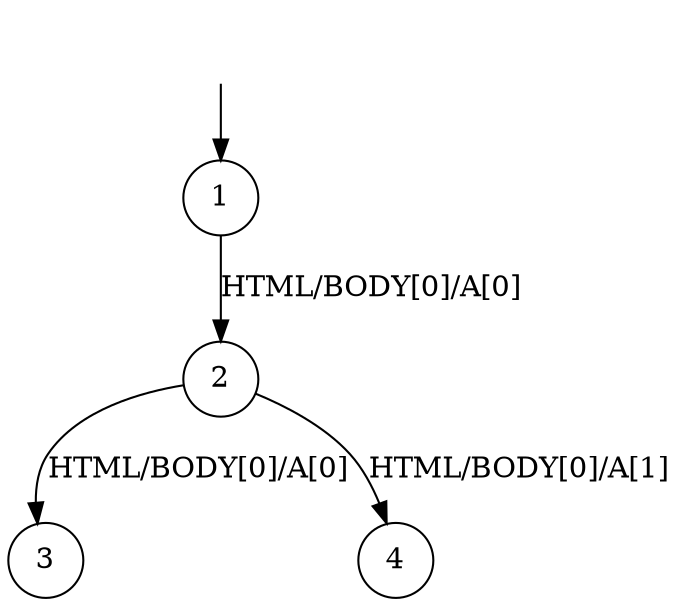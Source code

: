 digraph G {
  1 [shape=circle,label="1"]; ## 0
  1 -> 2 [label="HTML/BODY[0]/A[0]"]; ## 1
  2 [shape=circle,label="2"]; ## 2,5
  2 -> 3 [label="HTML/BODY[0]/A[0]"]; ## 3
  2 -> 4 [label="HTML/BODY[0]/A[1]"]; ## 6
  3 [shape=circle,label="3"]; ## 4
  4 [shape=circle,label="4"]; ## 7
  0 [shape=none,label=""]; ## 0
  0 -> 1; ## 0
}
